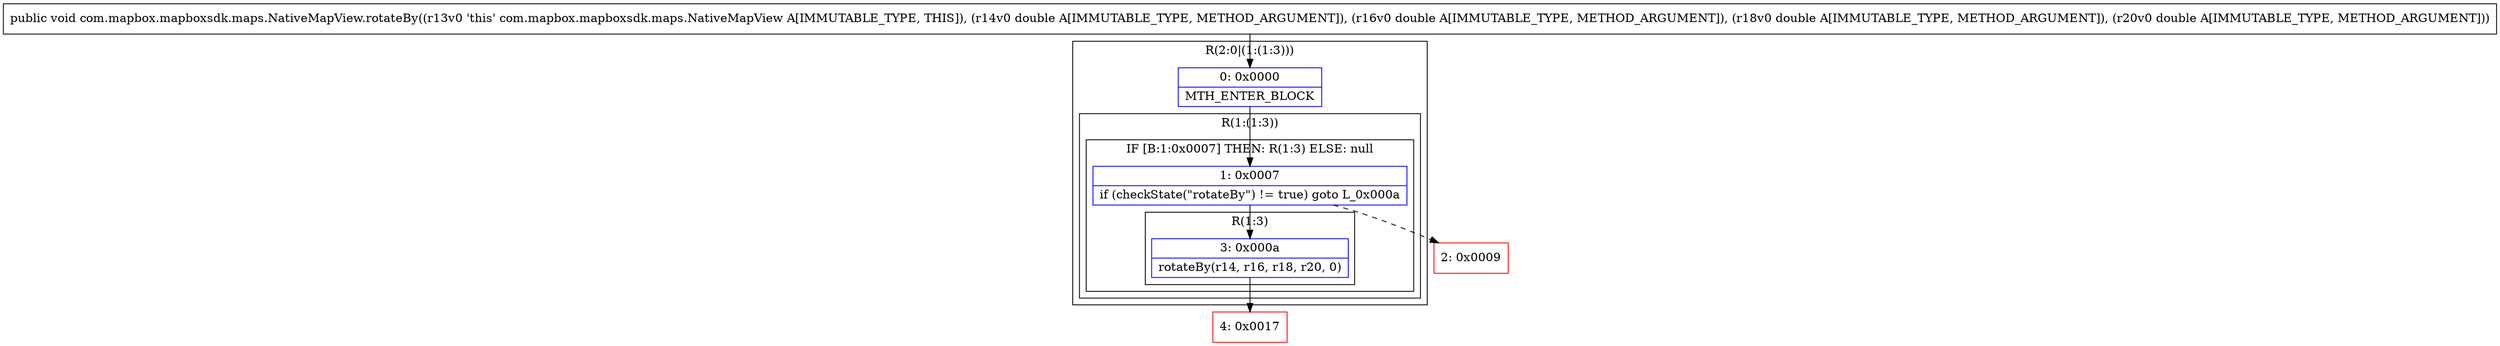 digraph "CFG forcom.mapbox.mapboxsdk.maps.NativeMapView.rotateBy(DDDD)V" {
subgraph cluster_Region_1391564460 {
label = "R(2:0|(1:(1:3)))";
node [shape=record,color=blue];
Node_0 [shape=record,label="{0\:\ 0x0000|MTH_ENTER_BLOCK\l}"];
subgraph cluster_Region_1156573203 {
label = "R(1:(1:3))";
node [shape=record,color=blue];
subgraph cluster_IfRegion_872557771 {
label = "IF [B:1:0x0007] THEN: R(1:3) ELSE: null";
node [shape=record,color=blue];
Node_1 [shape=record,label="{1\:\ 0x0007|if (checkState(\"rotateBy\") != true) goto L_0x000a\l}"];
subgraph cluster_Region_1002641054 {
label = "R(1:3)";
node [shape=record,color=blue];
Node_3 [shape=record,label="{3\:\ 0x000a|rotateBy(r14, r16, r18, r20, 0)\l}"];
}
}
}
}
Node_2 [shape=record,color=red,label="{2\:\ 0x0009}"];
Node_4 [shape=record,color=red,label="{4\:\ 0x0017}"];
MethodNode[shape=record,label="{public void com.mapbox.mapboxsdk.maps.NativeMapView.rotateBy((r13v0 'this' com.mapbox.mapboxsdk.maps.NativeMapView A[IMMUTABLE_TYPE, THIS]), (r14v0 double A[IMMUTABLE_TYPE, METHOD_ARGUMENT]), (r16v0 double A[IMMUTABLE_TYPE, METHOD_ARGUMENT]), (r18v0 double A[IMMUTABLE_TYPE, METHOD_ARGUMENT]), (r20v0 double A[IMMUTABLE_TYPE, METHOD_ARGUMENT])) }"];
MethodNode -> Node_0;
Node_0 -> Node_1;
Node_1 -> Node_2[style=dashed];
Node_1 -> Node_3;
Node_3 -> Node_4;
}

